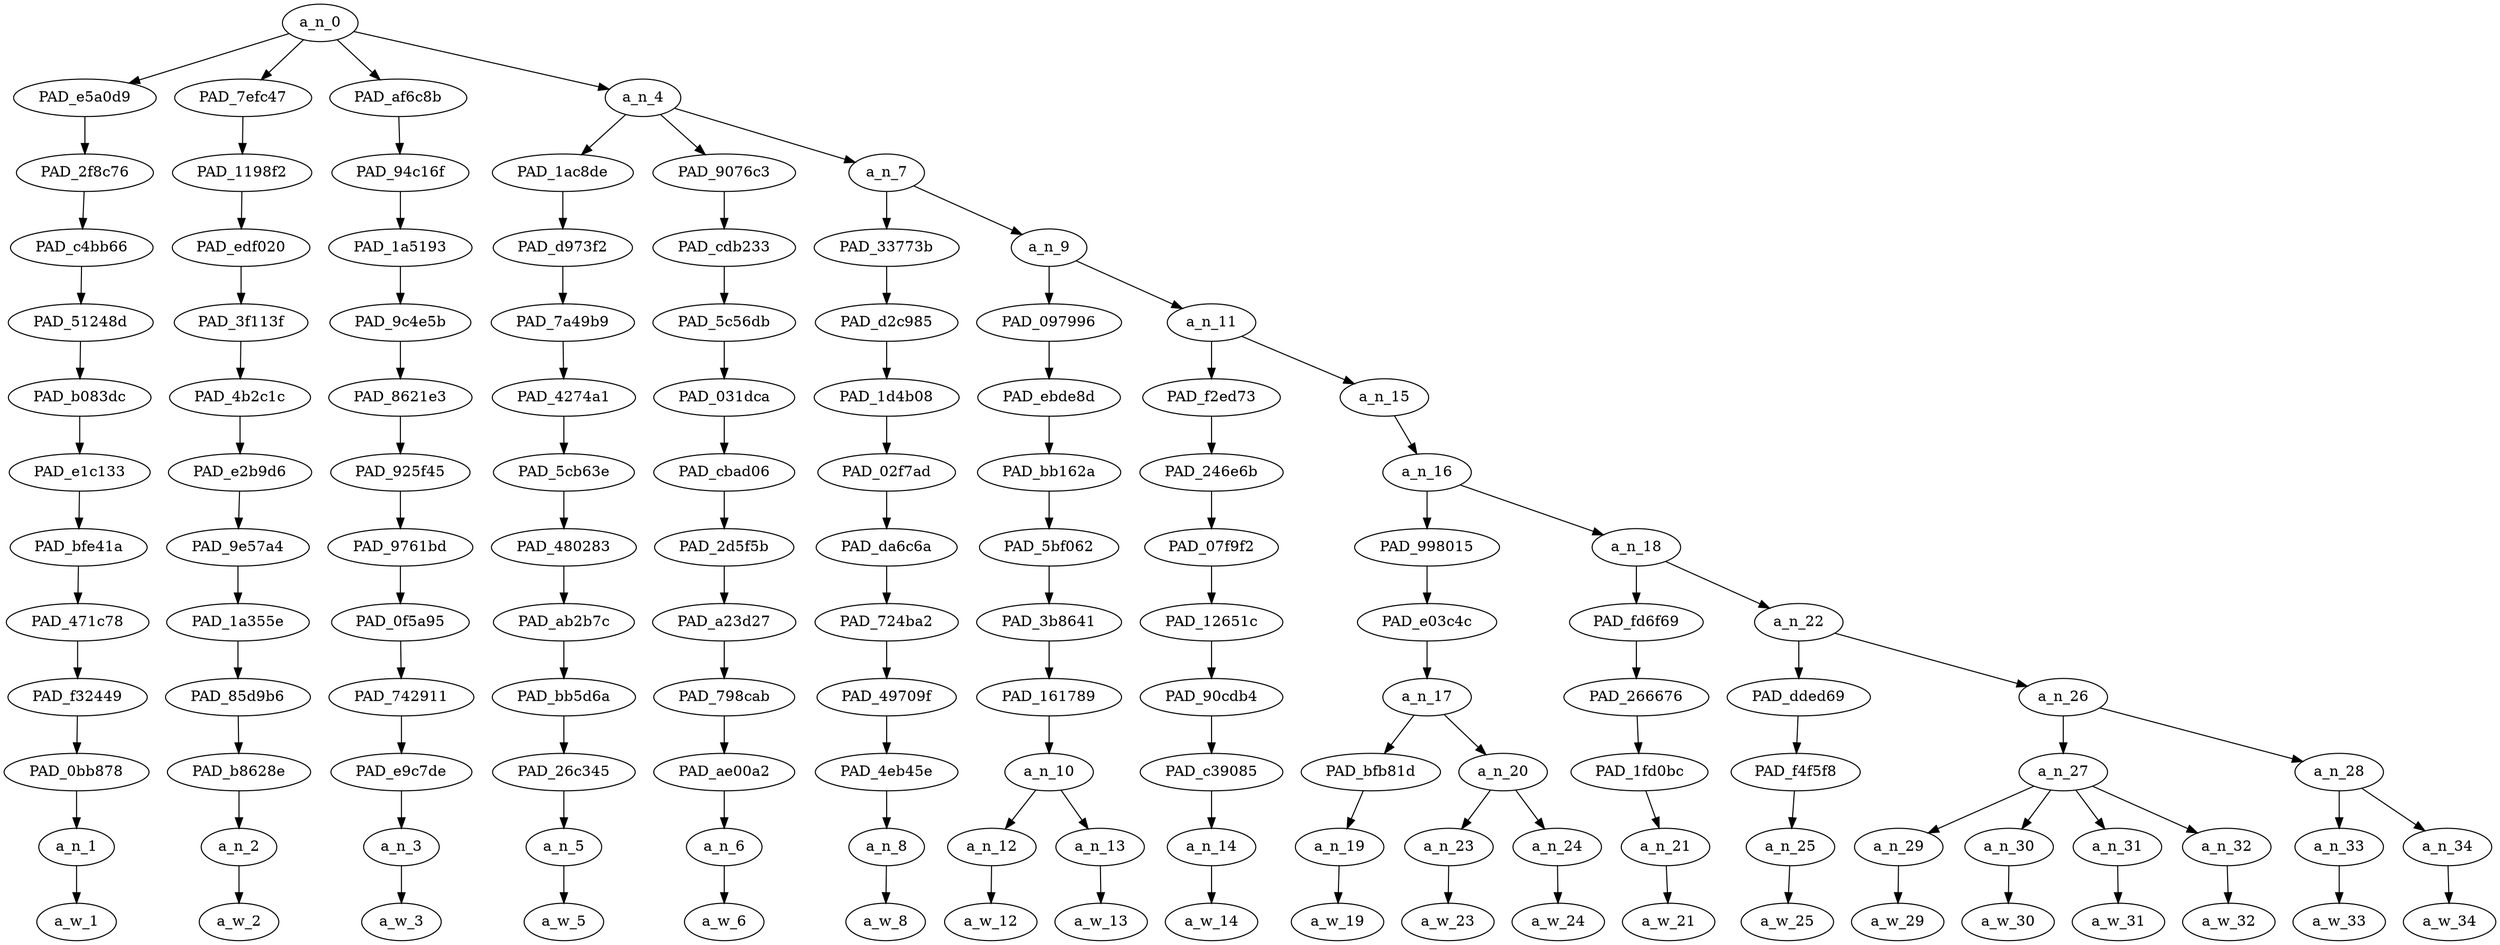 strict digraph "" {
	a_n_0	[div_dir=1,
		index=0,
		level=12,
		pos="1.8815104166666667,12!",
		text_span="[0, 1, 2, 3, 4, 5, 6, 7, 8, 9, 10, 11, 12, 13, 14, 15, 16, 17, 18, 19]",
		value=0.99999999];
	PAD_e5a0d9	[div_dir=1,
		index=0,
		level=11,
		pos="0.0,11!",
		text_span="[0]",
		value=0.04875263];
	a_n_0 -> PAD_e5a0d9;
	PAD_7efc47	[div_dir=1,
		index=1,
		level=11,
		pos="1.0,11!",
		text_span="[1]",
		value=0.04261952];
	a_n_0 -> PAD_7efc47;
	PAD_af6c8b	[div_dir=1,
		index=2,
		level=11,
		pos="2.0,11!",
		text_span="[2]",
		value=0.04190488];
	a_n_0 -> PAD_af6c8b;
	a_n_4	[div_dir=1,
		index=3,
		level=11,
		pos="4.526041666666667,11!",
		text_span="[3, 4, 5, 6, 7, 8, 9, 10, 11, 12, 13, 14, 15, 16, 17, 18, 19]",
		value=0.86549152];
	a_n_0 -> a_n_4;
	PAD_2f8c76	[div_dir=1,
		index=0,
		level=10,
		pos="0.0,10!",
		text_span="[0]",
		value=0.04875263];
	PAD_e5a0d9 -> PAD_2f8c76;
	PAD_c4bb66	[div_dir=1,
		index=0,
		level=9,
		pos="0.0,9!",
		text_span="[0]",
		value=0.04875263];
	PAD_2f8c76 -> PAD_c4bb66;
	PAD_51248d	[div_dir=1,
		index=0,
		level=8,
		pos="0.0,8!",
		text_span="[0]",
		value=0.04875263];
	PAD_c4bb66 -> PAD_51248d;
	PAD_b083dc	[div_dir=1,
		index=0,
		level=7,
		pos="0.0,7!",
		text_span="[0]",
		value=0.04875263];
	PAD_51248d -> PAD_b083dc;
	PAD_e1c133	[div_dir=1,
		index=0,
		level=6,
		pos="0.0,6!",
		text_span="[0]",
		value=0.04875263];
	PAD_b083dc -> PAD_e1c133;
	PAD_bfe41a	[div_dir=1,
		index=0,
		level=5,
		pos="0.0,5!",
		text_span="[0]",
		value=0.04875263];
	PAD_e1c133 -> PAD_bfe41a;
	PAD_471c78	[div_dir=1,
		index=0,
		level=4,
		pos="0.0,4!",
		text_span="[0]",
		value=0.04875263];
	PAD_bfe41a -> PAD_471c78;
	PAD_f32449	[div_dir=1,
		index=0,
		level=3,
		pos="0.0,3!",
		text_span="[0]",
		value=0.04875263];
	PAD_471c78 -> PAD_f32449;
	PAD_0bb878	[div_dir=1,
		index=0,
		level=2,
		pos="0.0,2!",
		text_span="[0]",
		value=0.04875263];
	PAD_f32449 -> PAD_0bb878;
	a_n_1	[div_dir=1,
		index=0,
		level=1,
		pos="0.0,1!",
		text_span="[0]",
		value=0.04875263];
	PAD_0bb878 -> a_n_1;
	a_w_1	[div_dir=0,
		index=0,
		level=0,
		pos="0,0!",
		text_span="[0]",
		value=can];
	a_n_1 -> a_w_1;
	PAD_1198f2	[div_dir=1,
		index=1,
		level=10,
		pos="1.0,10!",
		text_span="[1]",
		value=0.04261952];
	PAD_7efc47 -> PAD_1198f2;
	PAD_edf020	[div_dir=1,
		index=1,
		level=9,
		pos="1.0,9!",
		text_span="[1]",
		value=0.04261952];
	PAD_1198f2 -> PAD_edf020;
	PAD_3f113f	[div_dir=1,
		index=1,
		level=8,
		pos="1.0,8!",
		text_span="[1]",
		value=0.04261952];
	PAD_edf020 -> PAD_3f113f;
	PAD_4b2c1c	[div_dir=1,
		index=1,
		level=7,
		pos="1.0,7!",
		text_span="[1]",
		value=0.04261952];
	PAD_3f113f -> PAD_4b2c1c;
	PAD_e2b9d6	[div_dir=1,
		index=1,
		level=6,
		pos="1.0,6!",
		text_span="[1]",
		value=0.04261952];
	PAD_4b2c1c -> PAD_e2b9d6;
	PAD_9e57a4	[div_dir=1,
		index=1,
		level=5,
		pos="1.0,5!",
		text_span="[1]",
		value=0.04261952];
	PAD_e2b9d6 -> PAD_9e57a4;
	PAD_1a355e	[div_dir=1,
		index=1,
		level=4,
		pos="1.0,4!",
		text_span="[1]",
		value=0.04261952];
	PAD_9e57a4 -> PAD_1a355e;
	PAD_85d9b6	[div_dir=1,
		index=1,
		level=3,
		pos="1.0,3!",
		text_span="[1]",
		value=0.04261952];
	PAD_1a355e -> PAD_85d9b6;
	PAD_b8628e	[div_dir=1,
		index=1,
		level=2,
		pos="1.0,2!",
		text_span="[1]",
		value=0.04261952];
	PAD_85d9b6 -> PAD_b8628e;
	a_n_2	[div_dir=1,
		index=1,
		level=1,
		pos="1.0,1!",
		text_span="[1]",
		value=0.04261952];
	PAD_b8628e -> a_n_2;
	a_w_2	[div_dir=0,
		index=1,
		level=0,
		pos="1,0!",
		text_span="[1]",
		value=someone];
	a_n_2 -> a_w_2;
	PAD_94c16f	[div_dir=1,
		index=2,
		level=10,
		pos="2.0,10!",
		text_span="[2]",
		value=0.04190488];
	PAD_af6c8b -> PAD_94c16f;
	PAD_1a5193	[div_dir=1,
		index=2,
		level=9,
		pos="2.0,9!",
		text_span="[2]",
		value=0.04190488];
	PAD_94c16f -> PAD_1a5193;
	PAD_9c4e5b	[div_dir=1,
		index=2,
		level=8,
		pos="2.0,8!",
		text_span="[2]",
		value=0.04190488];
	PAD_1a5193 -> PAD_9c4e5b;
	PAD_8621e3	[div_dir=1,
		index=2,
		level=7,
		pos="2.0,7!",
		text_span="[2]",
		value=0.04190488];
	PAD_9c4e5b -> PAD_8621e3;
	PAD_925f45	[div_dir=1,
		index=2,
		level=6,
		pos="2.0,6!",
		text_span="[2]",
		value=0.04190488];
	PAD_8621e3 -> PAD_925f45;
	PAD_9761bd	[div_dir=1,
		index=2,
		level=5,
		pos="2.0,5!",
		text_span="[2]",
		value=0.04190488];
	PAD_925f45 -> PAD_9761bd;
	PAD_0f5a95	[div_dir=1,
		index=2,
		level=4,
		pos="2.0,4!",
		text_span="[2]",
		value=0.04190488];
	PAD_9761bd -> PAD_0f5a95;
	PAD_742911	[div_dir=1,
		index=2,
		level=3,
		pos="2.0,3!",
		text_span="[2]",
		value=0.04190488];
	PAD_0f5a95 -> PAD_742911;
	PAD_e9c7de	[div_dir=1,
		index=2,
		level=2,
		pos="2.0,2!",
		text_span="[2]",
		value=0.04190488];
	PAD_742911 -> PAD_e9c7de;
	a_n_3	[div_dir=1,
		index=2,
		level=1,
		pos="2.0,1!",
		text_span="[2]",
		value=0.04190488];
	PAD_e9c7de -> a_n_3;
	a_w_3	[div_dir=0,
		index=2,
		level=0,
		pos="2,0!",
		text_span="[2]",
		value=please];
	a_n_3 -> a_w_3;
	PAD_1ac8de	[div_dir=1,
		index=3,
		level=10,
		pos="3.0,10!",
		text_span="[3]",
		value=0.03453155];
	a_n_4 -> PAD_1ac8de;
	PAD_9076c3	[div_dir=1,
		index=4,
		level=10,
		pos="4.0,10!",
		text_span="[4]",
		value=0.02710080];
	a_n_4 -> PAD_9076c3;
	a_n_7	[div_dir=1,
		index=5,
		level=10,
		pos="6.578125,10!",
		text_span="[5, 6, 7, 8, 9, 10, 11, 12, 13, 14, 15, 16, 17, 18, 19]",
		value=0.80271759];
	a_n_4 -> a_n_7;
	PAD_d973f2	[div_dir=1,
		index=3,
		level=9,
		pos="3.0,9!",
		text_span="[3]",
		value=0.03453155];
	PAD_1ac8de -> PAD_d973f2;
	PAD_7a49b9	[div_dir=1,
		index=3,
		level=8,
		pos="3.0,8!",
		text_span="[3]",
		value=0.03453155];
	PAD_d973f2 -> PAD_7a49b9;
	PAD_4274a1	[div_dir=1,
		index=3,
		level=7,
		pos="3.0,7!",
		text_span="[3]",
		value=0.03453155];
	PAD_7a49b9 -> PAD_4274a1;
	PAD_5cb63e	[div_dir=1,
		index=3,
		level=6,
		pos="3.0,6!",
		text_span="[3]",
		value=0.03453155];
	PAD_4274a1 -> PAD_5cb63e;
	PAD_480283	[div_dir=1,
		index=3,
		level=5,
		pos="3.0,5!",
		text_span="[3]",
		value=0.03453155];
	PAD_5cb63e -> PAD_480283;
	PAD_ab2b7c	[div_dir=1,
		index=3,
		level=4,
		pos="3.0,4!",
		text_span="[3]",
		value=0.03453155];
	PAD_480283 -> PAD_ab2b7c;
	PAD_bb5d6a	[div_dir=1,
		index=3,
		level=3,
		pos="3.0,3!",
		text_span="[3]",
		value=0.03453155];
	PAD_ab2b7c -> PAD_bb5d6a;
	PAD_26c345	[div_dir=1,
		index=3,
		level=2,
		pos="3.0,2!",
		text_span="[3]",
		value=0.03453155];
	PAD_bb5d6a -> PAD_26c345;
	a_n_5	[div_dir=1,
		index=3,
		level=1,
		pos="3.0,1!",
		text_span="[3]",
		value=0.03453155];
	PAD_26c345 -> a_n_5;
	a_w_5	[div_dir=0,
		index=3,
		level=0,
		pos="3,0!",
		text_span="[3]",
		value=find];
	a_n_5 -> a_w_5;
	PAD_cdb233	[div_dir=1,
		index=4,
		level=9,
		pos="4.0,9!",
		text_span="[4]",
		value=0.02710080];
	PAD_9076c3 -> PAD_cdb233;
	PAD_5c56db	[div_dir=1,
		index=4,
		level=8,
		pos="4.0,8!",
		text_span="[4]",
		value=0.02710080];
	PAD_cdb233 -> PAD_5c56db;
	PAD_031dca	[div_dir=1,
		index=4,
		level=7,
		pos="4.0,7!",
		text_span="[4]",
		value=0.02710080];
	PAD_5c56db -> PAD_031dca;
	PAD_cbad06	[div_dir=1,
		index=4,
		level=6,
		pos="4.0,6!",
		text_span="[4]",
		value=0.02710080];
	PAD_031dca -> PAD_cbad06;
	PAD_2d5f5b	[div_dir=1,
		index=4,
		level=5,
		pos="4.0,5!",
		text_span="[4]",
		value=0.02710080];
	PAD_cbad06 -> PAD_2d5f5b;
	PAD_a23d27	[div_dir=1,
		index=4,
		level=4,
		pos="4.0,4!",
		text_span="[4]",
		value=0.02710080];
	PAD_2d5f5b -> PAD_a23d27;
	PAD_798cab	[div_dir=1,
		index=4,
		level=3,
		pos="4.0,3!",
		text_span="[4]",
		value=0.02710080];
	PAD_a23d27 -> PAD_798cab;
	PAD_ae00a2	[div_dir=1,
		index=4,
		level=2,
		pos="4.0,2!",
		text_span="[4]",
		value=0.02710080];
	PAD_798cab -> PAD_ae00a2;
	a_n_6	[div_dir=1,
		index=4,
		level=1,
		pos="4.0,1!",
		text_span="[4]",
		value=0.02710080];
	PAD_ae00a2 -> a_n_6;
	a_w_6	[div_dir=0,
		index=4,
		level=0,
		pos="4,0!",
		text_span="[4]",
		value=out];
	a_n_6 -> a_w_6;
	PAD_33773b	[div_dir=1,
		index=5,
		level=9,
		pos="5.0,9!",
		text_span="[5]",
		value=0.02199340];
	a_n_7 -> PAD_33773b;
	a_n_9	[div_dir=1,
		index=6,
		level=9,
		pos="8.15625,9!",
		text_span="[6, 7, 8, 9, 10, 11, 12, 13, 14, 15, 16, 17, 18, 19]",
		value=0.77962016];
	a_n_7 -> a_n_9;
	PAD_d2c985	[div_dir=1,
		index=5,
		level=8,
		pos="5.0,8!",
		text_span="[5]",
		value=0.02199340];
	PAD_33773b -> PAD_d2c985;
	PAD_1d4b08	[div_dir=1,
		index=5,
		level=7,
		pos="5.0,7!",
		text_span="[5]",
		value=0.02199340];
	PAD_d2c985 -> PAD_1d4b08;
	PAD_02f7ad	[div_dir=1,
		index=5,
		level=6,
		pos="5.0,6!",
		text_span="[5]",
		value=0.02199340];
	PAD_1d4b08 -> PAD_02f7ad;
	PAD_da6c6a	[div_dir=1,
		index=5,
		level=5,
		pos="5.0,5!",
		text_span="[5]",
		value=0.02199340];
	PAD_02f7ad -> PAD_da6c6a;
	PAD_724ba2	[div_dir=1,
		index=5,
		level=4,
		pos="5.0,4!",
		text_span="[5]",
		value=0.02199340];
	PAD_da6c6a -> PAD_724ba2;
	PAD_49709f	[div_dir=1,
		index=5,
		level=3,
		pos="5.0,3!",
		text_span="[5]",
		value=0.02199340];
	PAD_724ba2 -> PAD_49709f;
	PAD_4eb45e	[div_dir=1,
		index=5,
		level=2,
		pos="5.0,2!",
		text_span="[5]",
		value=0.02199340];
	PAD_49709f -> PAD_4eb45e;
	a_n_8	[div_dir=1,
		index=5,
		level=1,
		pos="5.0,1!",
		text_span="[5]",
		value=0.02199340];
	PAD_4eb45e -> a_n_8;
	a_w_8	[div_dir=0,
		index=5,
		level=0,
		pos="5,0!",
		text_span="[5]",
		value=if];
	a_n_8 -> a_w_8;
	PAD_097996	[div_dir=-1,
		index=6,
		level=8,
		pos="6.5,8!",
		text_span="[6, 7]",
		value=0.05296521];
	a_n_9 -> PAD_097996;
	a_n_11	[div_dir=1,
		index=7,
		level=8,
		pos="9.8125,8!",
		text_span="[8, 9, 10, 11, 12, 13, 14, 15, 16, 17, 18, 19]",
		value=0.72552815];
	a_n_9 -> a_n_11;
	PAD_ebde8d	[div_dir=-1,
		index=6,
		level=7,
		pos="6.5,7!",
		text_span="[6, 7]",
		value=0.05296521];
	PAD_097996 -> PAD_ebde8d;
	PAD_bb162a	[div_dir=-1,
		index=6,
		level=6,
		pos="6.5,6!",
		text_span="[6, 7]",
		value=0.05296521];
	PAD_ebde8d -> PAD_bb162a;
	PAD_5bf062	[div_dir=-1,
		index=6,
		level=5,
		pos="6.5,5!",
		text_span="[6, 7]",
		value=0.05296521];
	PAD_bb162a -> PAD_5bf062;
	PAD_3b8641	[div_dir=-1,
		index=6,
		level=4,
		pos="6.5,4!",
		text_span="[6, 7]",
		value=0.05296521];
	PAD_5bf062 -> PAD_3b8641;
	PAD_161789	[div_dir=-1,
		index=6,
		level=3,
		pos="6.5,3!",
		text_span="[6, 7]",
		value=0.05296521];
	PAD_3b8641 -> PAD_161789;
	a_n_10	[div_dir=-1,
		index=6,
		level=2,
		pos="6.5,2!",
		text_span="[6, 7]",
		value=0.05296521];
	PAD_161789 -> a_n_10;
	a_n_12	[div_dir=-1,
		index=6,
		level=1,
		pos="6.0,1!",
		text_span="[6]",
		value=0.02336868];
	a_n_10 -> a_n_12;
	a_n_13	[div_dir=-1,
		index=7,
		level=1,
		pos="7.0,1!",
		text_span="[7]",
		value=0.02949487];
	a_n_10 -> a_n_13;
	a_w_12	[div_dir=0,
		index=6,
		level=0,
		pos="6,0!",
		text_span="[6]",
		value=this];
	a_n_12 -> a_w_12;
	a_w_13	[div_dir=0,
		index=7,
		level=0,
		pos="7,0!",
		text_span="[7]",
		value=judge];
	a_n_13 -> a_w_13;
	PAD_f2ed73	[div_dir=1,
		index=7,
		level=7,
		pos="8.0,7!",
		text_span="[8]",
		value=0.02170640];
	a_n_11 -> PAD_f2ed73;
	a_n_15	[div_dir=1,
		index=8,
		level=7,
		pos="11.625,7!",
		text_span="[9, 10, 11, 12, 13, 14, 15, 16, 17, 18, 19]",
		value=0.70259364];
	a_n_11 -> a_n_15;
	PAD_246e6b	[div_dir=1,
		index=7,
		level=6,
		pos="8.0,6!",
		text_span="[8]",
		value=0.02170640];
	PAD_f2ed73 -> PAD_246e6b;
	PAD_07f9f2	[div_dir=1,
		index=7,
		level=5,
		pos="8.0,5!",
		text_span="[8]",
		value=0.02170640];
	PAD_246e6b -> PAD_07f9f2;
	PAD_12651c	[div_dir=1,
		index=7,
		level=4,
		pos="8.0,4!",
		text_span="[8]",
		value=0.02170640];
	PAD_07f9f2 -> PAD_12651c;
	PAD_90cdb4	[div_dir=1,
		index=7,
		level=3,
		pos="8.0,3!",
		text_span="[8]",
		value=0.02170640];
	PAD_12651c -> PAD_90cdb4;
	PAD_c39085	[div_dir=1,
		index=7,
		level=2,
		pos="8.0,2!",
		text_span="[8]",
		value=0.02170640];
	PAD_90cdb4 -> PAD_c39085;
	a_n_14	[div_dir=1,
		index=8,
		level=1,
		pos="8.0,1!",
		text_span="[8]",
		value=0.02170640];
	PAD_c39085 -> a_n_14;
	a_w_14	[div_dir=0,
		index=8,
		level=0,
		pos="8,0!",
		text_span="[8]",
		value=is];
	a_n_14 -> a_w_14;
	a_n_16	[div_dir=1,
		index=8,
		level=6,
		pos="11.625,6!",
		text_span="[9, 10, 11, 12, 13, 14, 15, 16, 17, 18, 19]",
		value=0.70133439];
	a_n_15 -> a_n_16;
	PAD_998015	[div_dir=1,
		index=8,
		level=5,
		pos="9.75,5!",
		text_span="[9, 10, 11]",
		value=0.06711163];
	a_n_16 -> PAD_998015;
	a_n_18	[div_dir=1,
		index=9,
		level=5,
		pos="13.5,5!",
		text_span="[12, 13, 14, 15, 16, 17, 18, 19]",
		value=0.63296351];
	a_n_16 -> a_n_18;
	PAD_e03c4c	[div_dir=1,
		index=8,
		level=4,
		pos="9.75,4!",
		text_span="[9, 10, 11]",
		value=0.06711163];
	PAD_998015 -> PAD_e03c4c;
	a_n_17	[div_dir=1,
		index=8,
		level=3,
		pos="9.75,3!",
		text_span="[9, 10, 11]",
		value=0.06711163];
	PAD_e03c4c -> a_n_17;
	PAD_bfb81d	[div_dir=1,
		index=8,
		level=2,
		pos="9.0,2!",
		text_span="[9]",
		value=0.02253492];
	a_n_17 -> PAD_bfb81d;
	a_n_20	[div_dir=1,
		index=9,
		level=2,
		pos="10.5,2!",
		text_span="[10, 11]",
		value=0.04445844];
	a_n_17 -> a_n_20;
	a_n_19	[div_dir=1,
		index=9,
		level=1,
		pos="9.0,1!",
		text_span="[9]",
		value=0.02253492];
	PAD_bfb81d -> a_n_19;
	a_w_19	[div_dir=0,
		index=9,
		level=0,
		pos="9,0!",
		text_span="[9]",
		value=one];
	a_n_19 -> a_w_19;
	a_n_23	[div_dir=1,
		index=10,
		level=1,
		pos="10.0,1!",
		text_span="[10]",
		value=0.01972209];
	a_n_20 -> a_n_23;
	a_n_24	[div_dir=1,
		index=11,
		level=1,
		pos="11.0,1!",
		text_span="[11]",
		value=0.02464711];
	a_n_20 -> a_n_24;
	a_w_23	[div_dir=0,
		index=10,
		level=0,
		pos="10,0!",
		text_span="[10]",
		value=of];
	a_n_23 -> a_w_23;
	a_w_24	[div_dir=0,
		index=11,
		level=0,
		pos="11,0!",
		text_span="[11]",
		value=them];
	a_n_24 -> a_w_24;
	PAD_fd6f69	[div_dir=1,
		index=9,
		level=4,
		pos="12.0,4!",
		text_span="[12]",
		value=0.02759365];
	a_n_18 -> PAD_fd6f69;
	a_n_22	[div_dir=1,
		index=10,
		level=4,
		pos="15.0,4!",
		text_span="[13, 14, 15, 16, 17, 18, 19]",
		value=0.60402768];
	a_n_18 -> a_n_22;
	PAD_266676	[div_dir=1,
		index=9,
		level=3,
		pos="12.0,3!",
		text_span="[12]",
		value=0.02759365];
	PAD_fd6f69 -> PAD_266676;
	PAD_1fd0bc	[div_dir=1,
		index=10,
		level=2,
		pos="12.0,2!",
		text_span="[12]",
		value=0.02759365];
	PAD_266676 -> PAD_1fd0bc;
	a_n_21	[div_dir=1,
		index=12,
		level=1,
		pos="12.0,1!",
		text_span="[12]",
		value=0.02759365];
	PAD_1fd0bc -> a_n_21;
	a_w_21	[div_dir=0,
		index=12,
		level=0,
		pos="12,0!",
		text_span="[12]",
		value=looks];
	a_n_21 -> a_w_21;
	PAD_dded69	[div_dir=1,
		index=10,
		level=3,
		pos="13.0,3!",
		text_span="[13]",
		value=0.02540755];
	a_n_22 -> PAD_dded69;
	a_n_26	[div_dir=1,
		index=11,
		level=3,
		pos="17.0,3!",
		text_span="[14, 15, 16, 17, 18, 19]",
		value=0.57728105];
	a_n_22 -> a_n_26;
	PAD_f4f5f8	[div_dir=1,
		index=11,
		level=2,
		pos="13.0,2!",
		text_span="[13]",
		value=0.02540755];
	PAD_dded69 -> PAD_f4f5f8;
	a_n_25	[div_dir=1,
		index=13,
		level=1,
		pos="13.0,1!",
		text_span="[13]",
		value=0.02540755];
	PAD_f4f5f8 -> a_n_25;
	a_w_25	[div_dir=0,
		index=13,
		level=0,
		pos="13,0!",
		text_span="[13]",
		value=like];
	a_n_25 -> a_w_25;
	a_n_27	[div_dir=1,
		index=12,
		level=2,
		pos="15.5,2!",
		text_span="[14, 15, 16, 17]",
		value=0.49170772];
	a_n_26 -> a_n_27;
	a_n_28	[div_dir=1,
		index=13,
		level=2,
		pos="18.5,2!",
		text_span="[18, 19]",
		value=0.08420798];
	a_n_26 -> a_n_28;
	a_n_29	[div_dir=1,
		index=14,
		level=1,
		pos="14.0,1!",
		text_span="[14]",
		value=0.03139523];
	a_n_27 -> a_n_29;
	a_n_30	[div_dir=1,
		index=15,
		level=1,
		pos="15.0,1!",
		text_span="[15]",
		value=0.10046295];
	a_n_27 -> a_n_30;
	a_n_31	[div_dir=1,
		index=16,
		level=1,
		pos="16.0,1!",
		text_span="[16]",
		value=0.16749633];
	a_n_27 -> a_n_31;
	a_n_32	[div_dir=1,
		index=17,
		level=1,
		pos="17.0,1!",
		text_span="[17]",
		value=0.19086944];
	a_n_27 -> a_n_32;
	a_w_29	[div_dir=0,
		index=14,
		level=0,
		pos="14,0!",
		text_span="[14]",
		value=a];
	a_n_29 -> a_w_29;
	a_w_30	[div_dir=0,
		index=15,
		level=0,
		pos="15,0!",
		text_span="[15]",
		value=crypto];
	a_n_30 -> a_w_30;
	a_w_31	[div_dir=0,
		index=16,
		level=0,
		pos="16,0!",
		text_span="[16]",
		value=faggot];
	a_n_31 -> a_w_31;
	a_w_32	[div_dir=0,
		index=17,
		level=0,
		pos="17,0!",
		text_span="[17]",
		value=kike];
	a_n_32 -> a_w_32;
	a_n_33	[div_dir=-1,
		index=18,
		level=1,
		pos="18.0,1!",
		text_span="[18]",
		value=0.04382091];
	a_n_28 -> a_n_33;
	a_n_34	[div_dir=1,
		index=19,
		level=1,
		pos="19.0,1!",
		text_span="[19]",
		value=0.04031695];
	a_n_28 -> a_n_34;
	a_w_33	[div_dir=0,
		index=18,
		level=0,
		pos="18,0!",
		text_span="[18]",
		value=to];
	a_n_33 -> a_w_33;
	a_w_34	[div_dir=0,
		index=19,
		level=0,
		pos="19,0!",
		text_span="[19]",
		value=me];
	a_n_34 -> a_w_34;
}
